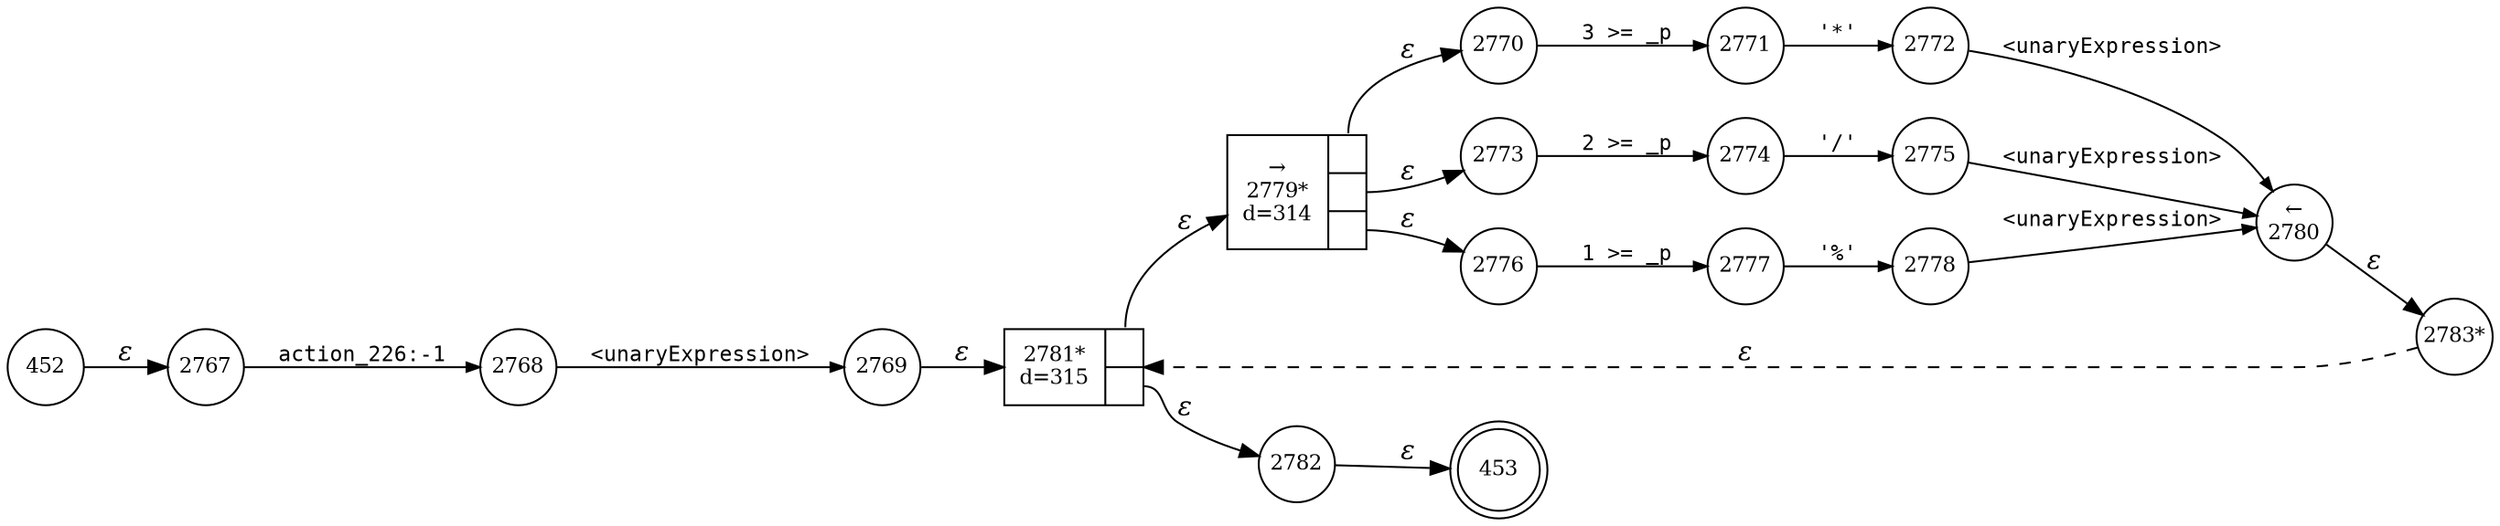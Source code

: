 digraph ATN {
rankdir=LR;
s453[fontsize=11, label="453", shape=doublecircle, fixedsize=true, width=.6];
s452[fontsize=11,label="452", shape=circle, fixedsize=true, width=.55, peripheries=1];
s2767[fontsize=11,label="2767", shape=circle, fixedsize=true, width=.55, peripheries=1];
s2768[fontsize=11,label="2768", shape=circle, fixedsize=true, width=.55, peripheries=1];
s2769[fontsize=11,label="2769", shape=circle, fixedsize=true, width=.55, peripheries=1];
s2770[fontsize=11,label="2770", shape=circle, fixedsize=true, width=.55, peripheries=1];
s2771[fontsize=11,label="2771", shape=circle, fixedsize=true, width=.55, peripheries=1];
s2772[fontsize=11,label="2772", shape=circle, fixedsize=true, width=.55, peripheries=1];
s2773[fontsize=11,label="2773", shape=circle, fixedsize=true, width=.55, peripheries=1];
s2774[fontsize=11,label="2774", shape=circle, fixedsize=true, width=.55, peripheries=1];
s2775[fontsize=11,label="2775", shape=circle, fixedsize=true, width=.55, peripheries=1];
s2776[fontsize=11,label="2776", shape=circle, fixedsize=true, width=.55, peripheries=1];
s2777[fontsize=11,label="2777", shape=circle, fixedsize=true, width=.55, peripheries=1];
s2778[fontsize=11,label="2778", shape=circle, fixedsize=true, width=.55, peripheries=1];
s2779[fontsize=11,label="{&rarr;\n2779*\nd=314|{<p0>|<p1>|<p2>}}", shape=record, fixedsize=false, peripheries=1];
s2780[fontsize=11,label="&larr;\n2780", shape=circle, fixedsize=true, width=.55, peripheries=1];
s2781[fontsize=11,label="{2781*\nd=315|{<p0>|<p1>}}", shape=record, fixedsize=false, peripheries=1];
s2782[fontsize=11,label="2782", shape=circle, fixedsize=true, width=.55, peripheries=1];
s2783[fontsize=11,label="2783*", shape=circle, fixedsize=true, width=.55, peripheries=1];
s452 -> s2767 [fontname="Times-Italic", label="&epsilon;"];
s2767 -> s2768 [fontsize=11, fontname="Courier", arrowsize=.7, label = "action_226:-1", arrowhead = normal];
s2768 -> s2769 [fontsize=11, fontname="Courier", arrowsize=.7, label = "<unaryExpression>", arrowhead = normal];
s2769 -> s2781 [fontname="Times-Italic", label="&epsilon;"];
s2781:p0 -> s2779 [fontname="Times-Italic", label="&epsilon;"];
s2781:p1 -> s2782 [fontname="Times-Italic", label="&epsilon;"];
s2779:p0 -> s2770 [fontname="Times-Italic", label="&epsilon;"];
s2779:p1 -> s2773 [fontname="Times-Italic", label="&epsilon;"];
s2779:p2 -> s2776 [fontname="Times-Italic", label="&epsilon;"];
s2782 -> s453 [fontname="Times-Italic", label="&epsilon;"];
s2770 -> s2771 [fontsize=11, fontname="Courier", arrowsize=.7, label = "3 >= _p", arrowhead = normal];
s2773 -> s2774 [fontsize=11, fontname="Courier", arrowsize=.7, label = "2 >= _p", arrowhead = normal];
s2776 -> s2777 [fontsize=11, fontname="Courier", arrowsize=.7, label = "1 >= _p", arrowhead = normal];
s2771 -> s2772 [fontsize=11, fontname="Courier", arrowsize=.7, label = "'*'", arrowhead = normal];
s2774 -> s2775 [fontsize=11, fontname="Courier", arrowsize=.7, label = "'/'", arrowhead = normal];
s2777 -> s2778 [fontsize=11, fontname="Courier", arrowsize=.7, label = "'%'", arrowhead = normal];
s2772 -> s2780 [fontsize=11, fontname="Courier", arrowsize=.7, label = "<unaryExpression>", arrowhead = normal];
s2775 -> s2780 [fontsize=11, fontname="Courier", arrowsize=.7, label = "<unaryExpression>", arrowhead = normal];
s2778 -> s2780 [fontsize=11, fontname="Courier", arrowsize=.7, label = "<unaryExpression>", arrowhead = normal];
s2780 -> s2783 [fontname="Times-Italic", label="&epsilon;"];
s2783 -> s2781 [fontname="Times-Italic", label="&epsilon;", style="dashed"];
}